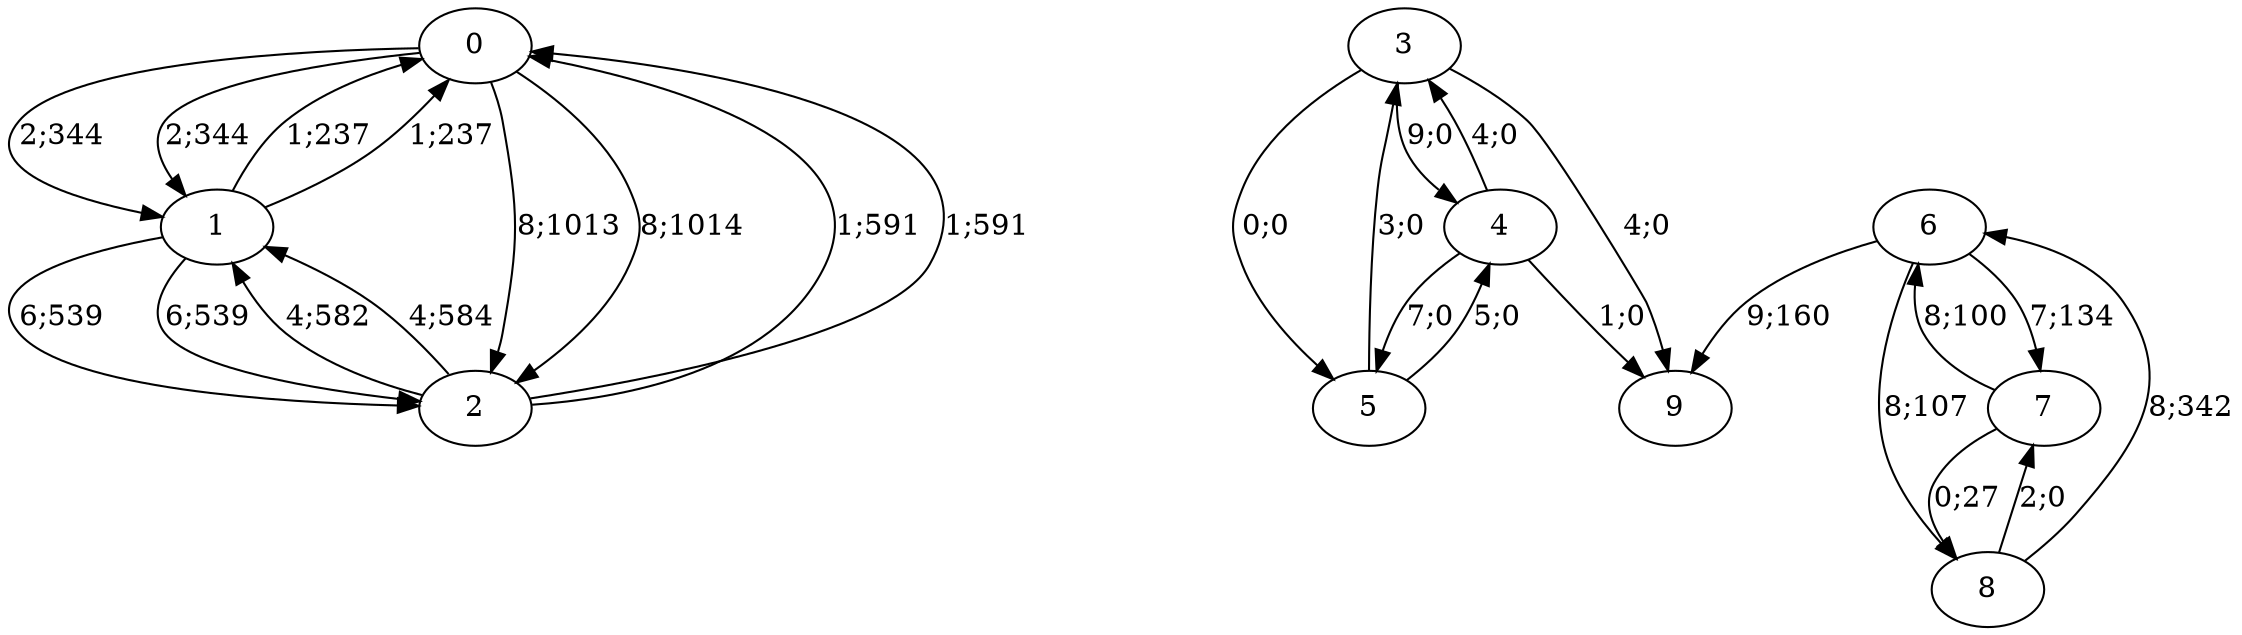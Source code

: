 digraph graph8468 {


0 -> 1 [color=black,label="2;344"]
0 -> 2 [color=black,label="8;1013"]


1 -> 0 [color=black,label="1;237"]
1 -> 2 [color=black,label="6;539"]


2 -> 0 [color=black,label="1;591"]
2 -> 1 [color=black,label="4;582"]


























3 -> 9 [color=black,label="4;0"]
3 -> 4 [color=black,label="9;0"]
3 -> 5 [color=black,label="0;0"]


4 -> 9 [color=black,label="1;0"]
4 -> 3 [color=black,label="4;0"]
4 -> 5 [color=black,label="7;0"]


5 -> 3 [color=black,label="3;0"]
5 -> 4 [color=black,label="5;0"]


























6 -> 9 [color=black,label="9;160"]
6 -> 7 [color=black,label="7;134"]
6 -> 8 [color=black,label="8;107"]


7 -> 6 [color=black,label="8;100"]
7 -> 8 [color=black,label="0;27"]


8 -> 6 [color=black,label="8;342"]
8 -> 7 [color=black,label="2;0"]








0 -> 1 [color=black,label="2;344"]
0 -> 2 [color=black,label="8;1014"]


1 -> 0 [color=black,label="1;237"]
1 -> 2 [color=black,label="6;539"]


2 -> 0 [color=black,label="1;591"]
2 -> 1 [color=black,label="4;584"]



















}